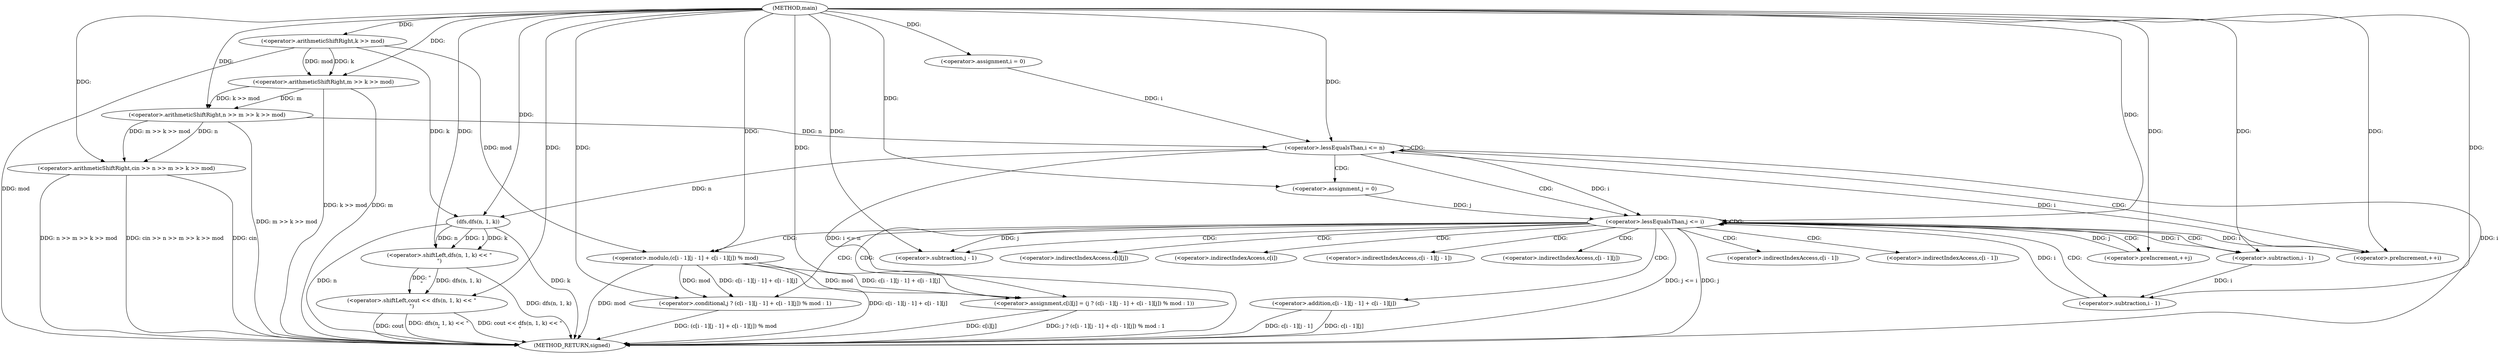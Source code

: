 digraph "main" {  
"1000203" [label = "(METHOD,main)" ]
"1000272" [label = "(METHOD_RETURN,signed)" ]
"1000207" [label = "(<operator>.arithmeticShiftRight,cin >> n >> m >> k >> mod)" ]
"1000264" [label = "(<operator>.shiftLeft,cout << dfs(n, 1, k) << \"\n\")" ]
"1000218" [label = "(<operator>.assignment,i = 0)" ]
"1000221" [label = "(<operator>.lessEqualsThan,i <= n)" ]
"1000224" [label = "(<operator>.preIncrement,++i)" ]
"1000209" [label = "(<operator>.arithmeticShiftRight,n >> m >> k >> mod)" ]
"1000228" [label = "(<operator>.assignment,j = 0)" ]
"1000231" [label = "(<operator>.lessEqualsThan,j <= i)" ]
"1000234" [label = "(<operator>.preIncrement,++j)" ]
"1000236" [label = "(<operator>.assignment,c[i][j] = (j ? (c[i - 1][j - 1] + c[i - 1][j]) % mod : 1))" ]
"1000266" [label = "(<operator>.shiftLeft,dfs(n, 1, k) << \"\n\")" ]
"1000211" [label = "(<operator>.arithmeticShiftRight,m >> k >> mod)" ]
"1000267" [label = "(dfs,dfs(n, 1, k))" ]
"1000213" [label = "(<operator>.arithmeticShiftRight,k >> mod)" ]
"1000242" [label = "(<operator>.conditional,j ? (c[i - 1][j - 1] + c[i - 1][j]) % mod : 1)" ]
"1000244" [label = "(<operator>.modulo,(c[i - 1][j - 1] + c[i - 1][j]) % mod)" ]
"1000245" [label = "(<operator>.addition,c[i - 1][j - 1] + c[i - 1][j])" ]
"1000252" [label = "(<operator>.subtraction,j - 1)" ]
"1000249" [label = "(<operator>.subtraction,i - 1)" ]
"1000258" [label = "(<operator>.subtraction,i - 1)" ]
"1000237" [label = "(<operator>.indirectIndexAccess,c[i][j])" ]
"1000238" [label = "(<operator>.indirectIndexAccess,c[i])" ]
"1000246" [label = "(<operator>.indirectIndexAccess,c[i - 1][j - 1])" ]
"1000255" [label = "(<operator>.indirectIndexAccess,c[i - 1][j])" ]
"1000247" [label = "(<operator>.indirectIndexAccess,c[i - 1])" ]
"1000256" [label = "(<operator>.indirectIndexAccess,c[i - 1])" ]
  "1000213" -> "1000272"  [ label = "DDG: mod"] 
  "1000211" -> "1000272"  [ label = "DDG: k >> mod"] 
  "1000209" -> "1000272"  [ label = "DDG: m >> k >> mod"] 
  "1000207" -> "1000272"  [ label = "DDG: n >> m >> k >> mod"] 
  "1000207" -> "1000272"  [ label = "DDG: cin >> n >> m >> k >> mod"] 
  "1000221" -> "1000272"  [ label = "DDG: i"] 
  "1000221" -> "1000272"  [ label = "DDG: i <= n"] 
  "1000267" -> "1000272"  [ label = "DDG: n"] 
  "1000267" -> "1000272"  [ label = "DDG: k"] 
  "1000266" -> "1000272"  [ label = "DDG: dfs(n, 1, k)"] 
  "1000264" -> "1000272"  [ label = "DDG: dfs(n, 1, k) << \"\n\""] 
  "1000264" -> "1000272"  [ label = "DDG: cout << dfs(n, 1, k) << \"\n\""] 
  "1000231" -> "1000272"  [ label = "DDG: j"] 
  "1000231" -> "1000272"  [ label = "DDG: j <= i"] 
  "1000236" -> "1000272"  [ label = "DDG: c[i][j]"] 
  "1000245" -> "1000272"  [ label = "DDG: c[i - 1][j - 1]"] 
  "1000245" -> "1000272"  [ label = "DDG: c[i - 1][j]"] 
  "1000244" -> "1000272"  [ label = "DDG: c[i - 1][j - 1] + c[i - 1][j]"] 
  "1000244" -> "1000272"  [ label = "DDG: mod"] 
  "1000242" -> "1000272"  [ label = "DDG: (c[i - 1][j - 1] + c[i - 1][j]) % mod"] 
  "1000236" -> "1000272"  [ label = "DDG: j ? (c[i - 1][j - 1] + c[i - 1][j]) % mod : 1"] 
  "1000264" -> "1000272"  [ label = "DDG: cout"] 
  "1000211" -> "1000272"  [ label = "DDG: m"] 
  "1000207" -> "1000272"  [ label = "DDG: cin"] 
  "1000203" -> "1000207"  [ label = "DDG: "] 
  "1000209" -> "1000207"  [ label = "DDG: n"] 
  "1000209" -> "1000207"  [ label = "DDG: m >> k >> mod"] 
  "1000203" -> "1000218"  [ label = "DDG: "] 
  "1000203" -> "1000264"  [ label = "DDG: "] 
  "1000266" -> "1000264"  [ label = "DDG: \"\n\""] 
  "1000266" -> "1000264"  [ label = "DDG: dfs(n, 1, k)"] 
  "1000203" -> "1000209"  [ label = "DDG: "] 
  "1000211" -> "1000209"  [ label = "DDG: m"] 
  "1000211" -> "1000209"  [ label = "DDG: k >> mod"] 
  "1000218" -> "1000221"  [ label = "DDG: i"] 
  "1000224" -> "1000221"  [ label = "DDG: i"] 
  "1000203" -> "1000221"  [ label = "DDG: "] 
  "1000209" -> "1000221"  [ label = "DDG: n"] 
  "1000231" -> "1000224"  [ label = "DDG: i"] 
  "1000203" -> "1000224"  [ label = "DDG: "] 
  "1000203" -> "1000228"  [ label = "DDG: "] 
  "1000203" -> "1000236"  [ label = "DDG: "] 
  "1000244" -> "1000236"  [ label = "DDG: mod"] 
  "1000244" -> "1000236"  [ label = "DDG: c[i - 1][j - 1] + c[i - 1][j]"] 
  "1000267" -> "1000266"  [ label = "DDG: 1"] 
  "1000267" -> "1000266"  [ label = "DDG: k"] 
  "1000267" -> "1000266"  [ label = "DDG: n"] 
  "1000203" -> "1000266"  [ label = "DDG: "] 
  "1000203" -> "1000211"  [ label = "DDG: "] 
  "1000213" -> "1000211"  [ label = "DDG: mod"] 
  "1000213" -> "1000211"  [ label = "DDG: k"] 
  "1000228" -> "1000231"  [ label = "DDG: j"] 
  "1000234" -> "1000231"  [ label = "DDG: j"] 
  "1000203" -> "1000231"  [ label = "DDG: "] 
  "1000221" -> "1000231"  [ label = "DDG: i"] 
  "1000258" -> "1000231"  [ label = "DDG: i"] 
  "1000203" -> "1000234"  [ label = "DDG: "] 
  "1000221" -> "1000267"  [ label = "DDG: n"] 
  "1000203" -> "1000267"  [ label = "DDG: "] 
  "1000213" -> "1000267"  [ label = "DDG: k"] 
  "1000203" -> "1000213"  [ label = "DDG: "] 
  "1000203" -> "1000242"  [ label = "DDG: "] 
  "1000244" -> "1000242"  [ label = "DDG: mod"] 
  "1000244" -> "1000242"  [ label = "DDG: c[i - 1][j - 1] + c[i - 1][j]"] 
  "1000213" -> "1000244"  [ label = "DDG: mod"] 
  "1000203" -> "1000244"  [ label = "DDG: "] 
  "1000231" -> "1000252"  [ label = "DDG: j"] 
  "1000203" -> "1000252"  [ label = "DDG: "] 
  "1000231" -> "1000249"  [ label = "DDG: i"] 
  "1000203" -> "1000249"  [ label = "DDG: "] 
  "1000249" -> "1000258"  [ label = "DDG: i"] 
  "1000203" -> "1000258"  [ label = "DDG: "] 
  "1000221" -> "1000221"  [ label = "CDG: "] 
  "1000221" -> "1000231"  [ label = "CDG: "] 
  "1000221" -> "1000224"  [ label = "CDG: "] 
  "1000221" -> "1000228"  [ label = "CDG: "] 
  "1000231" -> "1000236"  [ label = "CDG: "] 
  "1000231" -> "1000234"  [ label = "CDG: "] 
  "1000231" -> "1000242"  [ label = "CDG: "] 
  "1000231" -> "1000238"  [ label = "CDG: "] 
  "1000231" -> "1000237"  [ label = "CDG: "] 
  "1000231" -> "1000231"  [ label = "CDG: "] 
  "1000231" -> "1000247"  [ label = "CDG: "] 
  "1000231" -> "1000258"  [ label = "CDG: "] 
  "1000231" -> "1000246"  [ label = "CDG: "] 
  "1000231" -> "1000252"  [ label = "CDG: "] 
  "1000231" -> "1000249"  [ label = "CDG: "] 
  "1000231" -> "1000256"  [ label = "CDG: "] 
  "1000231" -> "1000255"  [ label = "CDG: "] 
  "1000231" -> "1000245"  [ label = "CDG: "] 
  "1000231" -> "1000244"  [ label = "CDG: "] 
}
